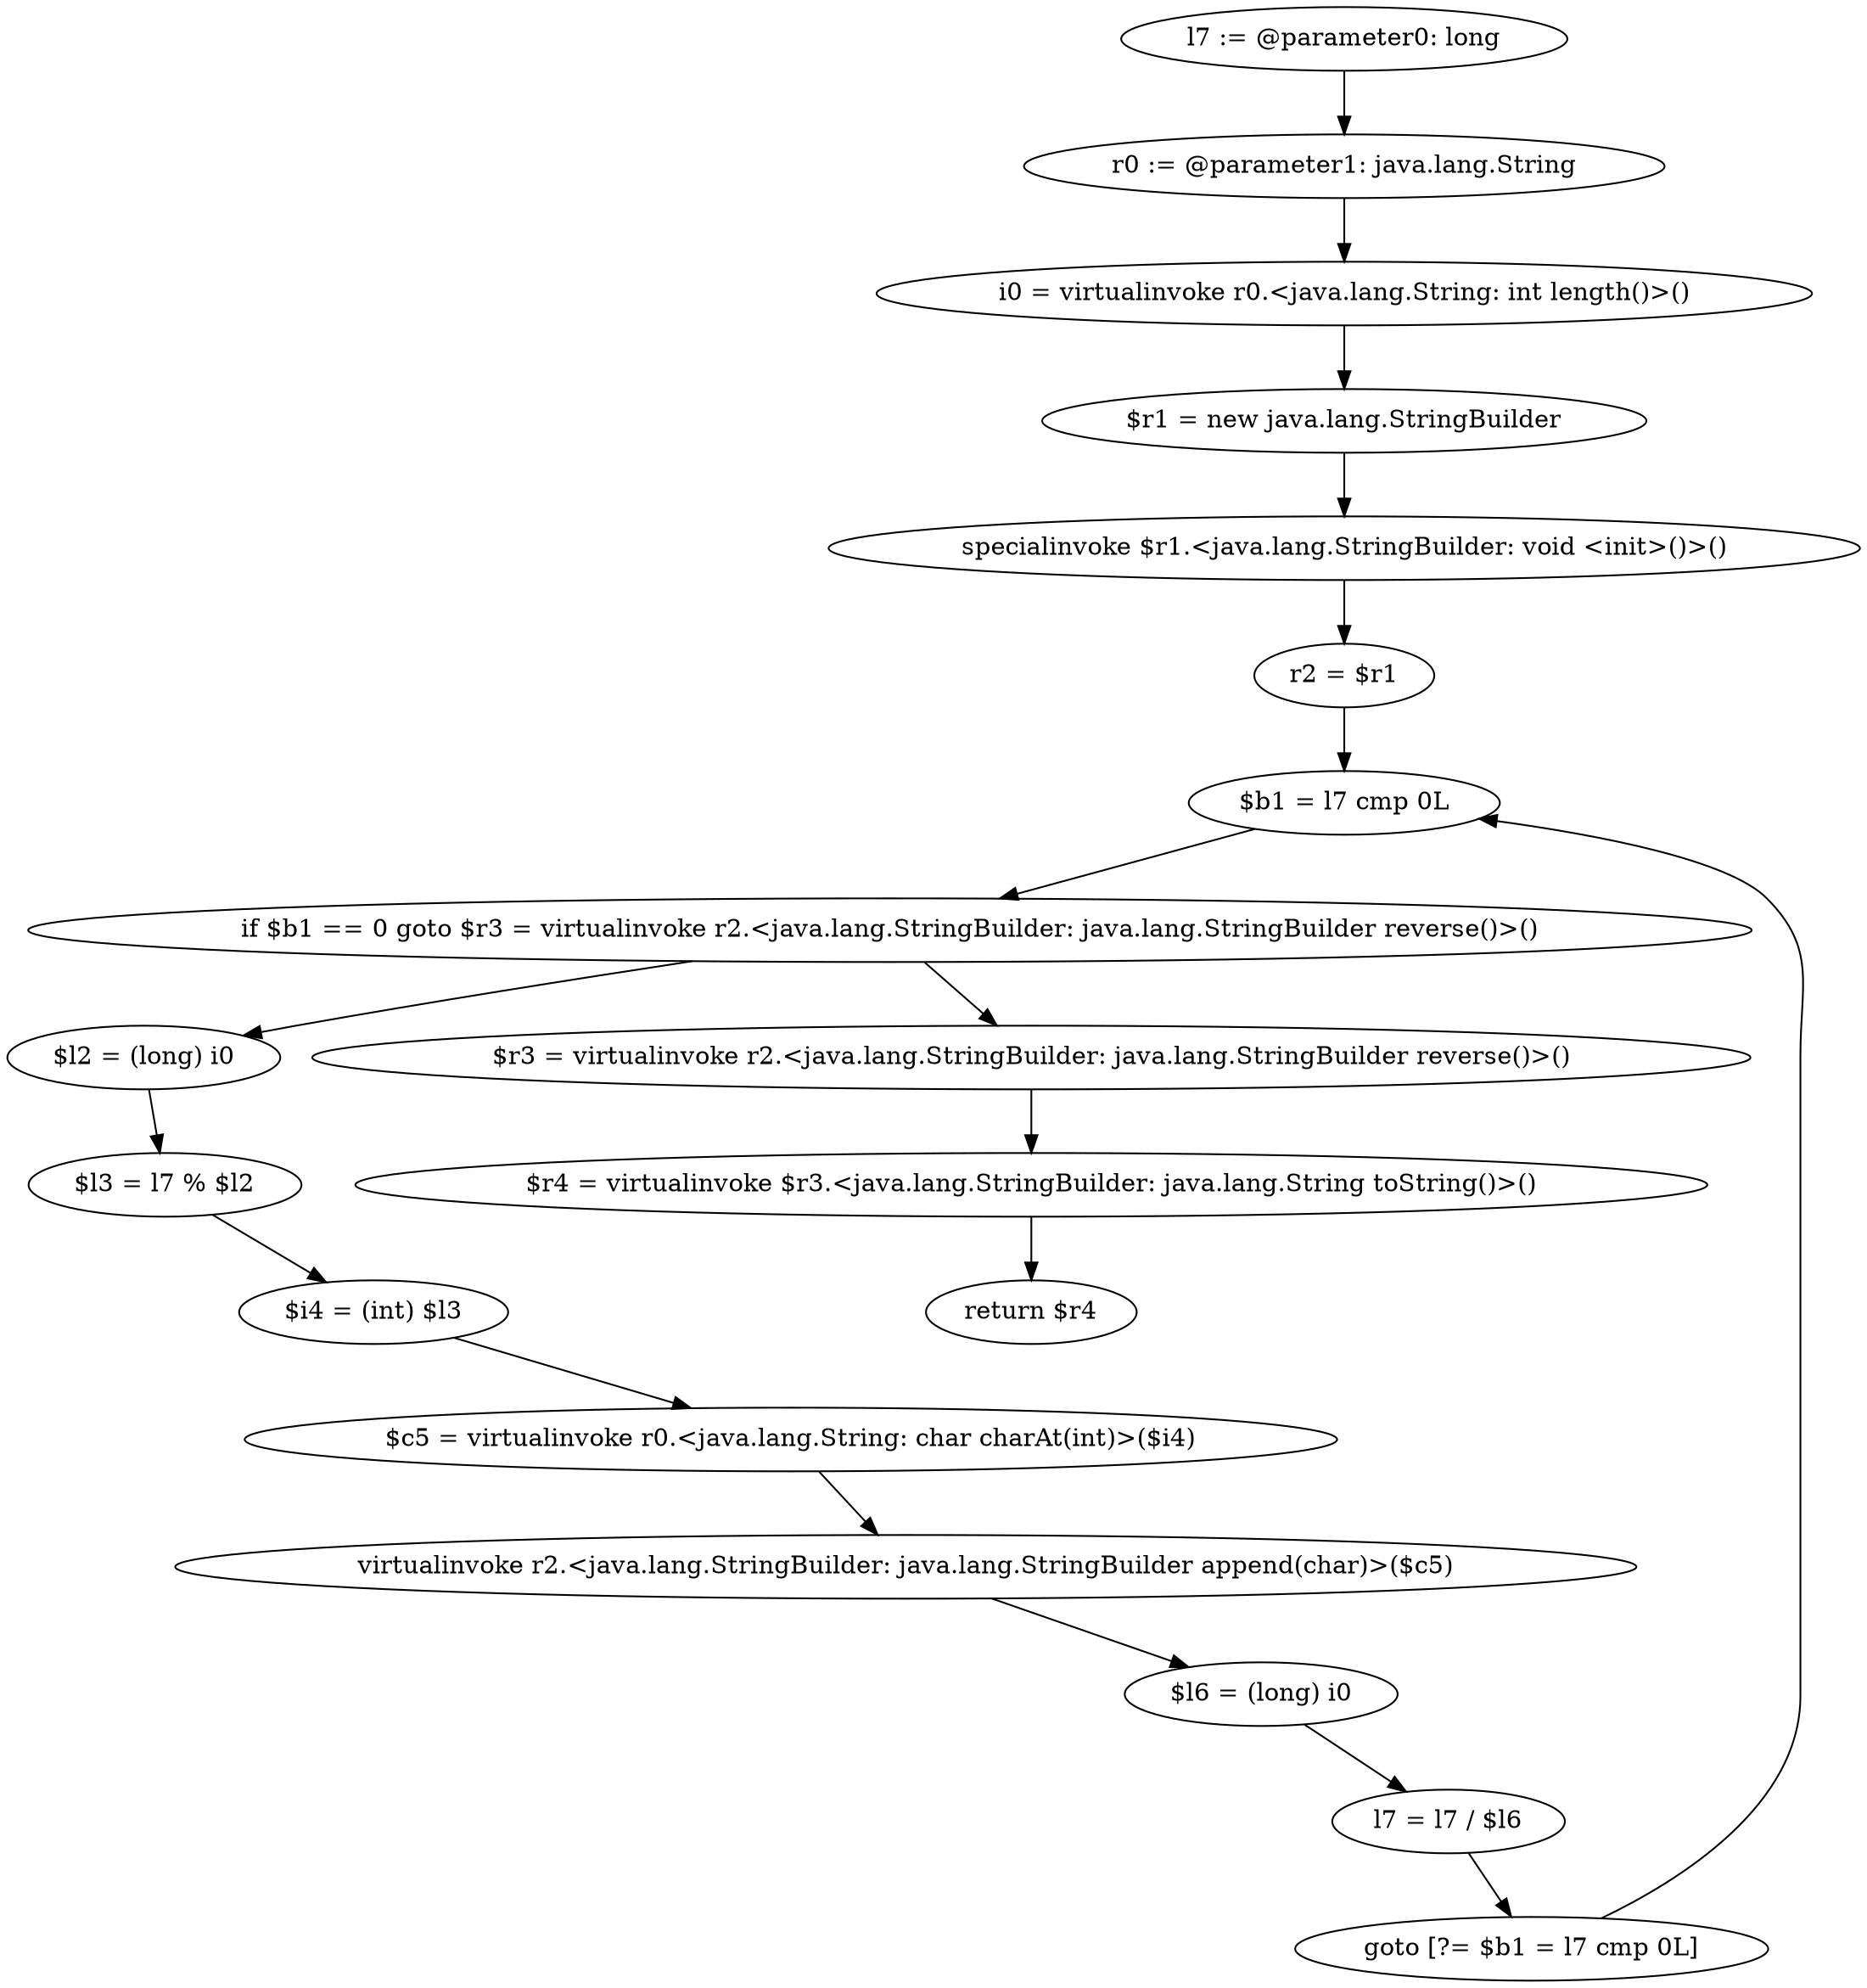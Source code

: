 digraph "unitGraph" {
    "l7 := @parameter0: long"
    "r0 := @parameter1: java.lang.String"
    "i0 = virtualinvoke r0.<java.lang.String: int length()>()"
    "$r1 = new java.lang.StringBuilder"
    "specialinvoke $r1.<java.lang.StringBuilder: void <init>()>()"
    "r2 = $r1"
    "$b1 = l7 cmp 0L"
    "if $b1 == 0 goto $r3 = virtualinvoke r2.<java.lang.StringBuilder: java.lang.StringBuilder reverse()>()"
    "$l2 = (long) i0"
    "$l3 = l7 % $l2"
    "$i4 = (int) $l3"
    "$c5 = virtualinvoke r0.<java.lang.String: char charAt(int)>($i4)"
    "virtualinvoke r2.<java.lang.StringBuilder: java.lang.StringBuilder append(char)>($c5)"
    "$l6 = (long) i0"
    "l7 = l7 / $l6"
    "goto [?= $b1 = l7 cmp 0L]"
    "$r3 = virtualinvoke r2.<java.lang.StringBuilder: java.lang.StringBuilder reverse()>()"
    "$r4 = virtualinvoke $r3.<java.lang.StringBuilder: java.lang.String toString()>()"
    "return $r4"
    "l7 := @parameter0: long"->"r0 := @parameter1: java.lang.String";
    "r0 := @parameter1: java.lang.String"->"i0 = virtualinvoke r0.<java.lang.String: int length()>()";
    "i0 = virtualinvoke r0.<java.lang.String: int length()>()"->"$r1 = new java.lang.StringBuilder";
    "$r1 = new java.lang.StringBuilder"->"specialinvoke $r1.<java.lang.StringBuilder: void <init>()>()";
    "specialinvoke $r1.<java.lang.StringBuilder: void <init>()>()"->"r2 = $r1";
    "r2 = $r1"->"$b1 = l7 cmp 0L";
    "$b1 = l7 cmp 0L"->"if $b1 == 0 goto $r3 = virtualinvoke r2.<java.lang.StringBuilder: java.lang.StringBuilder reverse()>()";
    "if $b1 == 0 goto $r3 = virtualinvoke r2.<java.lang.StringBuilder: java.lang.StringBuilder reverse()>()"->"$l2 = (long) i0";
    "if $b1 == 0 goto $r3 = virtualinvoke r2.<java.lang.StringBuilder: java.lang.StringBuilder reverse()>()"->"$r3 = virtualinvoke r2.<java.lang.StringBuilder: java.lang.StringBuilder reverse()>()";
    "$l2 = (long) i0"->"$l3 = l7 % $l2";
    "$l3 = l7 % $l2"->"$i4 = (int) $l3";
    "$i4 = (int) $l3"->"$c5 = virtualinvoke r0.<java.lang.String: char charAt(int)>($i4)";
    "$c5 = virtualinvoke r0.<java.lang.String: char charAt(int)>($i4)"->"virtualinvoke r2.<java.lang.StringBuilder: java.lang.StringBuilder append(char)>($c5)";
    "virtualinvoke r2.<java.lang.StringBuilder: java.lang.StringBuilder append(char)>($c5)"->"$l6 = (long) i0";
    "$l6 = (long) i0"->"l7 = l7 / $l6";
    "l7 = l7 / $l6"->"goto [?= $b1 = l7 cmp 0L]";
    "goto [?= $b1 = l7 cmp 0L]"->"$b1 = l7 cmp 0L";
    "$r3 = virtualinvoke r2.<java.lang.StringBuilder: java.lang.StringBuilder reverse()>()"->"$r4 = virtualinvoke $r3.<java.lang.StringBuilder: java.lang.String toString()>()";
    "$r4 = virtualinvoke $r3.<java.lang.StringBuilder: java.lang.String toString()>()"->"return $r4";
}
